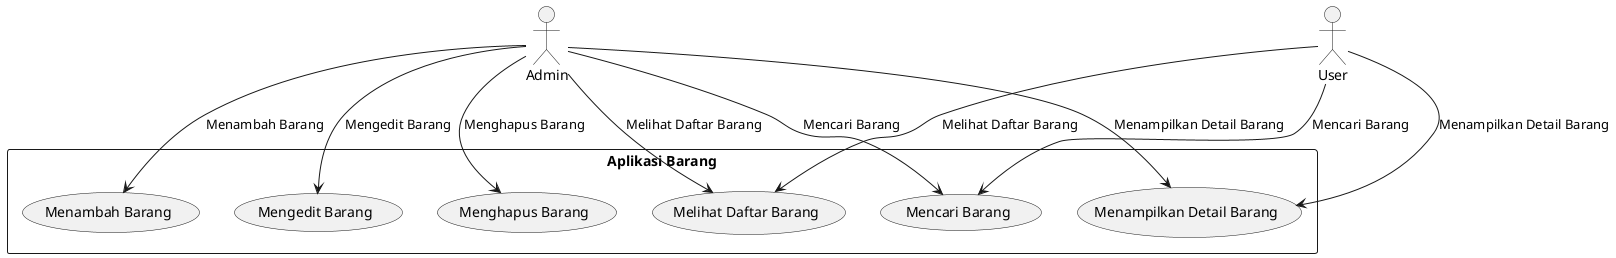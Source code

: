 @startuml
actor "Admin" as Admin
actor "User" as User

rectangle "Aplikasi Barang" {
  usecase "Menambah Barang" as UC1
  usecase "Mengedit Barang" as UC2
  usecase "Menghapus Barang" as UC3
  usecase "Melihat Daftar Barang" as UC4
  usecase "Mencari Barang" as UC5
  usecase "Menampilkan Detail Barang" as UC6
}

Admin --> UC1 : Menambah Barang
Admin --> UC2 : Mengedit Barang
Admin --> UC3 : Menghapus Barang
Admin --> UC4 : Melihat Daftar Barang
Admin --> UC5 : Mencari Barang
Admin --> UC6 : Menampilkan Detail Barang

User --> UC4 : Melihat Daftar Barang
User --> UC5 : Mencari Barang
User --> UC6 : Menampilkan Detail Barang

@enduml
